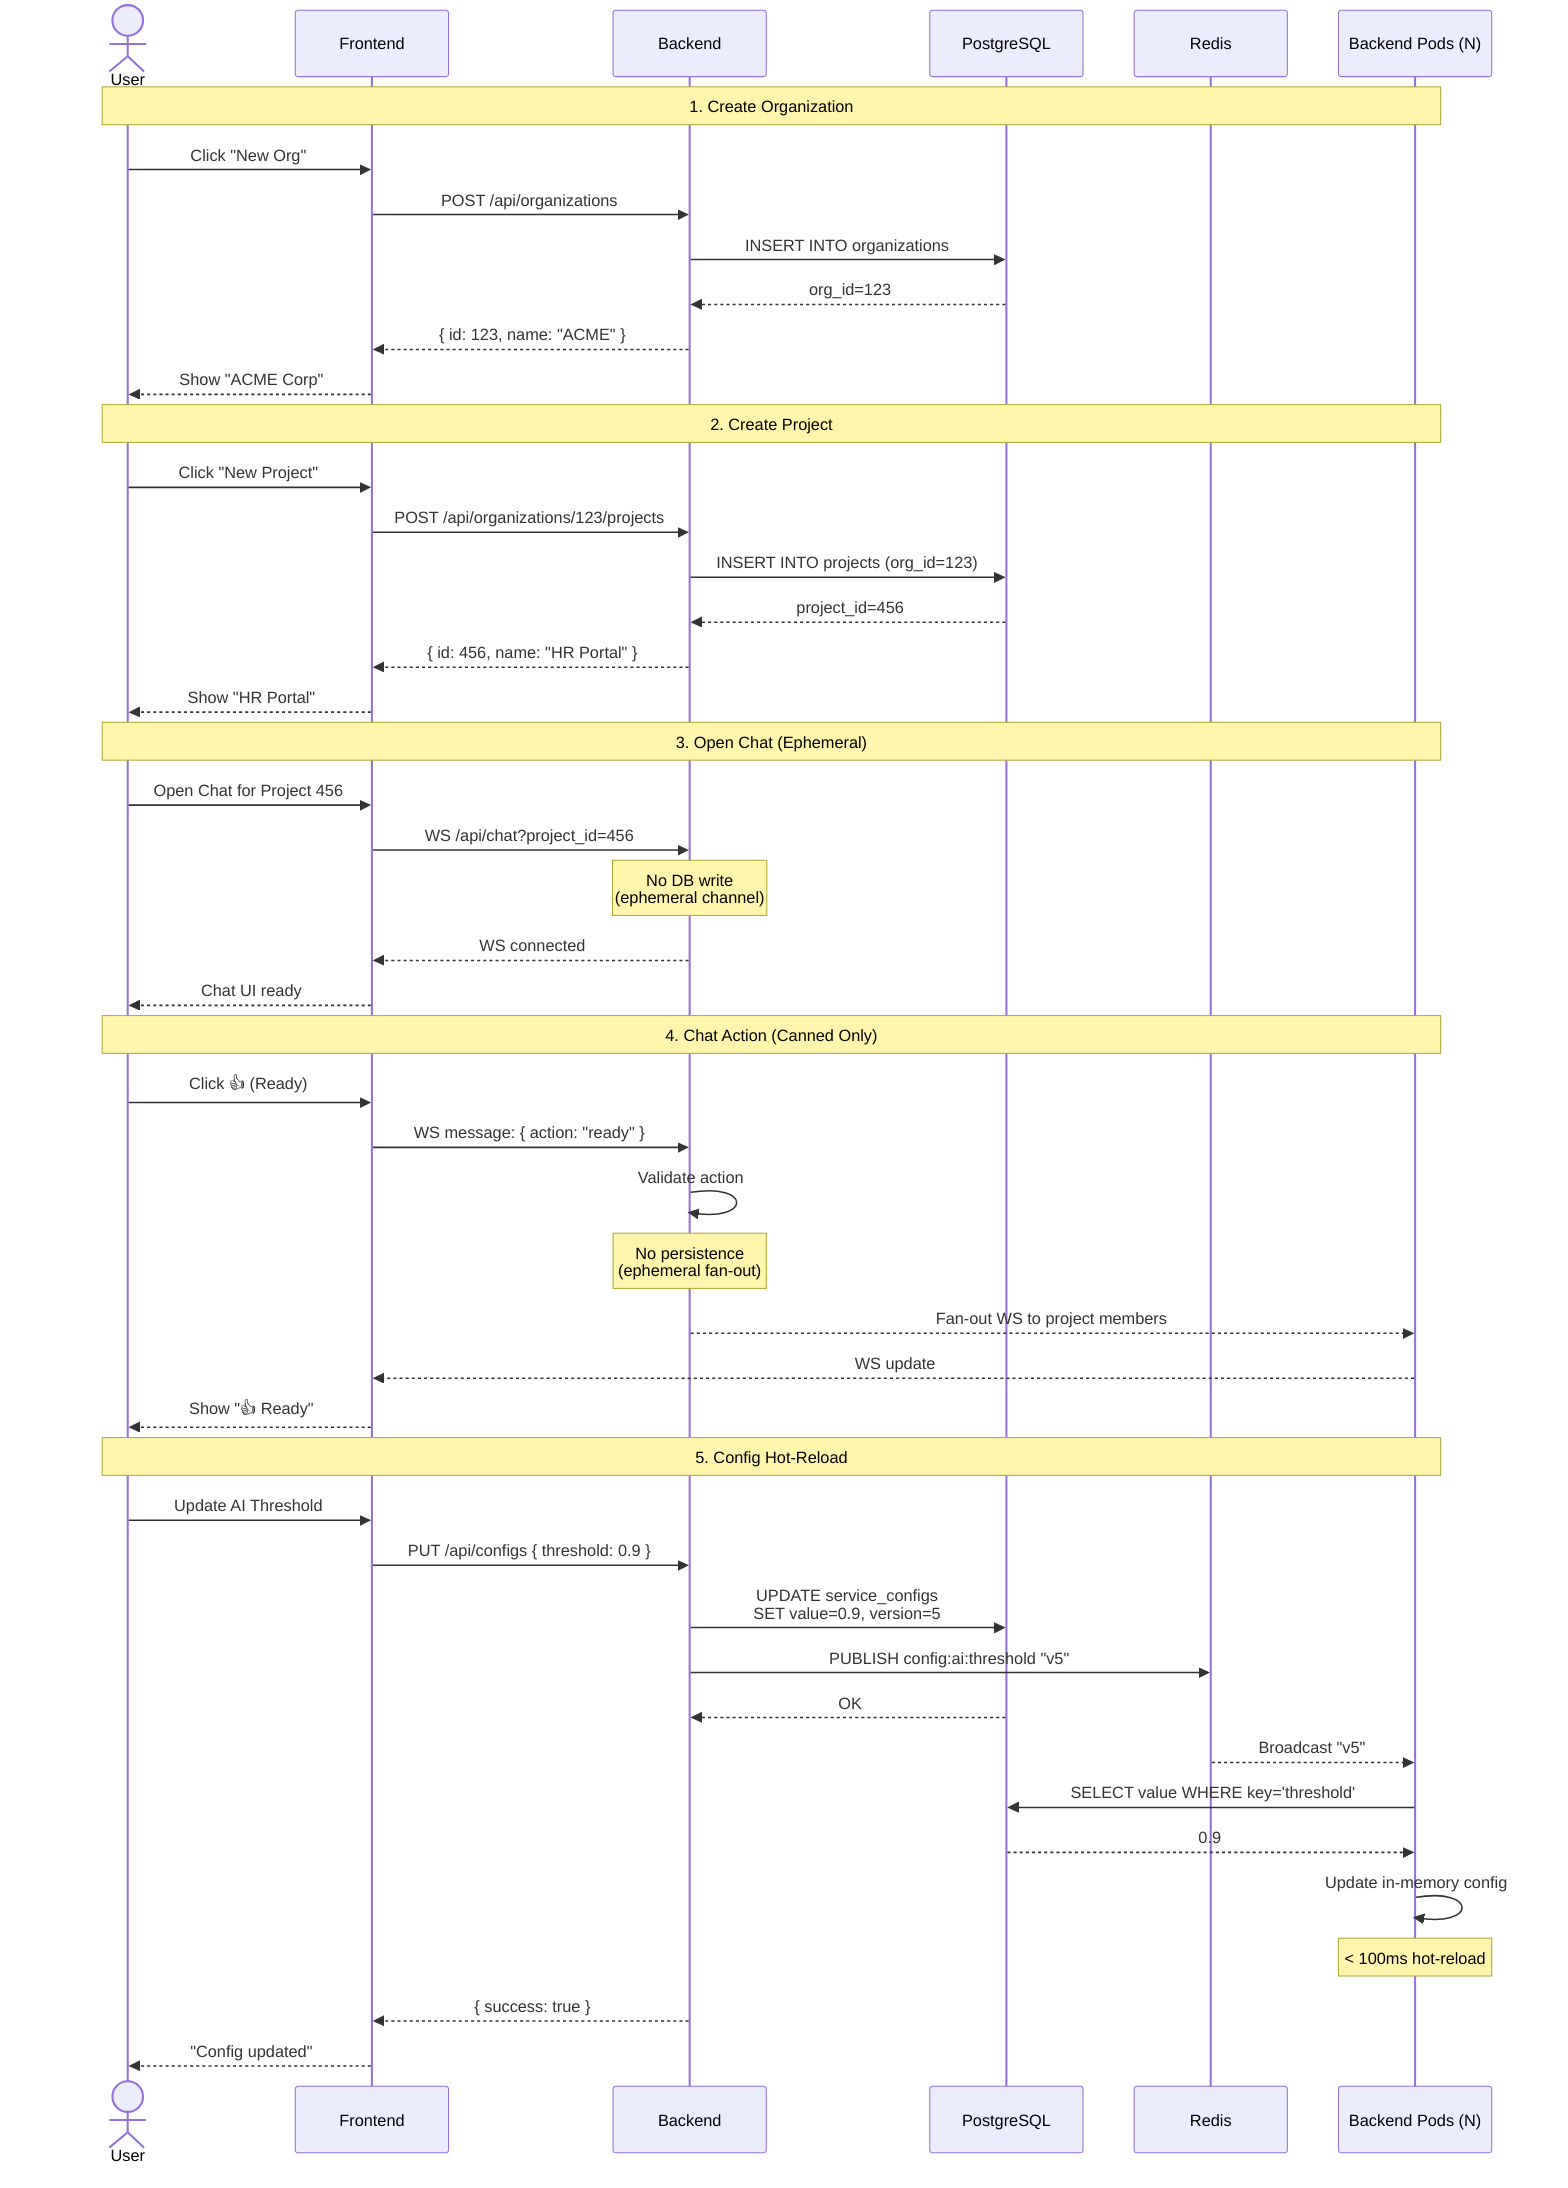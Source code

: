 %% Data Flow - End-to-End User Journey

sequenceDiagram
    actor User
    participant Frontend
    participant Backend
    participant PostgreSQL
    participant Redis
    participant Pods as Backend Pods (N)

    Note over User,Pods: 1. Create Organization
    User->>Frontend: Click "New Org"
    Frontend->>Backend: POST /api/organizations
    Backend->>PostgreSQL: INSERT INTO organizations
    PostgreSQL-->>Backend: org_id=123
    Backend-->>Frontend: { id: 123, name: "ACME" }
    Frontend-->>User: Show "ACME Corp"

    Note over User,Pods: 2. Create Project
    User->>Frontend: Click "New Project"
    Frontend->>Backend: POST /api/organizations/123/projects
    Backend->>PostgreSQL: INSERT INTO projects (org_id=123)
    PostgreSQL-->>Backend: project_id=456
    Backend-->>Frontend: { id: 456, name: "HR Portal" }
    Frontend-->>User: Show "HR Portal"

    Note over User,Pods: 3. Open Chat (Ephemeral)
    User->>Frontend: Open Chat for Project 456
    Frontend->>Backend: WS /api/chat?project_id=456
    Note over Backend: No DB write<br/>(ephemeral channel)
    Backend-->>Frontend: WS connected
    Frontend-->>User: Chat UI ready

    Note over User,Pods: 4. Chat Action (Canned Only)
    User->>Frontend: Click 👍 (Ready)
    Frontend->>Backend: WS message: { action: "ready" }
    Backend->>Backend: Validate action
    Note over Backend: No persistence<br/>(ephemeral fan-out)
    Backend-->>Pods: Fan-out WS to project members
    Pods-->>Frontend: WS update
    Frontend-->>User: Show "👍 Ready"

    Note over User,Pods: 5. Config Hot-Reload
    User->>Frontend: Update AI Threshold
    Frontend->>Backend: PUT /api/configs { threshold: 0.9 }
    Backend->>PostgreSQL: UPDATE service_configs<br/>SET value=0.9, version=5
    Backend->>Redis: PUBLISH config:ai:threshold "v5"
    PostgreSQL-->>Backend: OK
    Redis-->>Pods: Broadcast "v5"
    Pods->>PostgreSQL: SELECT value WHERE key='threshold'
    PostgreSQL-->>Pods: 0.9
    Pods->>Pods: Update in-memory config
    Note over Pods: < 100ms hot-reload
    Backend-->>Frontend: { success: true }
    Frontend-->>User: "Config updated"